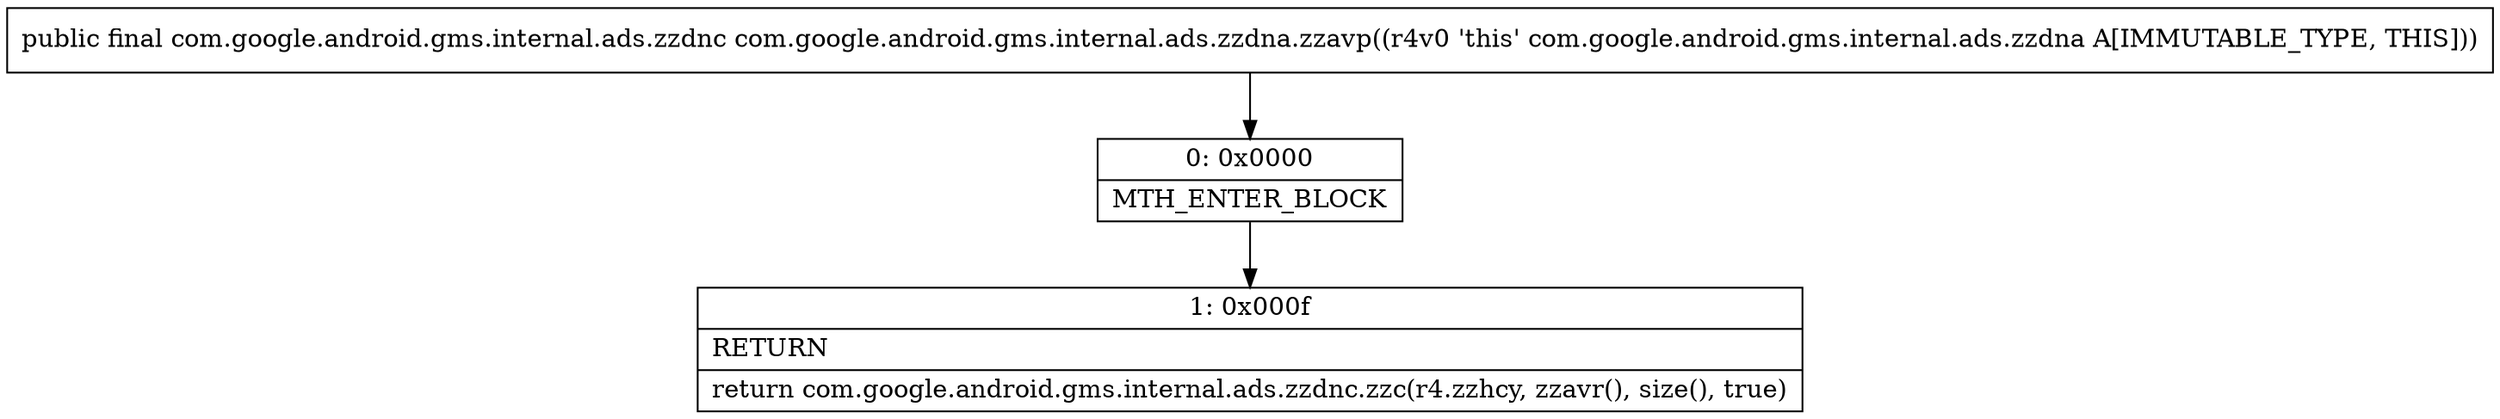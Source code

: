 digraph "CFG forcom.google.android.gms.internal.ads.zzdna.zzavp()Lcom\/google\/android\/gms\/internal\/ads\/zzdnc;" {
Node_0 [shape=record,label="{0\:\ 0x0000|MTH_ENTER_BLOCK\l}"];
Node_1 [shape=record,label="{1\:\ 0x000f|RETURN\l|return com.google.android.gms.internal.ads.zzdnc.zzc(r4.zzhcy, zzavr(), size(), true)\l}"];
MethodNode[shape=record,label="{public final com.google.android.gms.internal.ads.zzdnc com.google.android.gms.internal.ads.zzdna.zzavp((r4v0 'this' com.google.android.gms.internal.ads.zzdna A[IMMUTABLE_TYPE, THIS])) }"];
MethodNode -> Node_0;
Node_0 -> Node_1;
}

